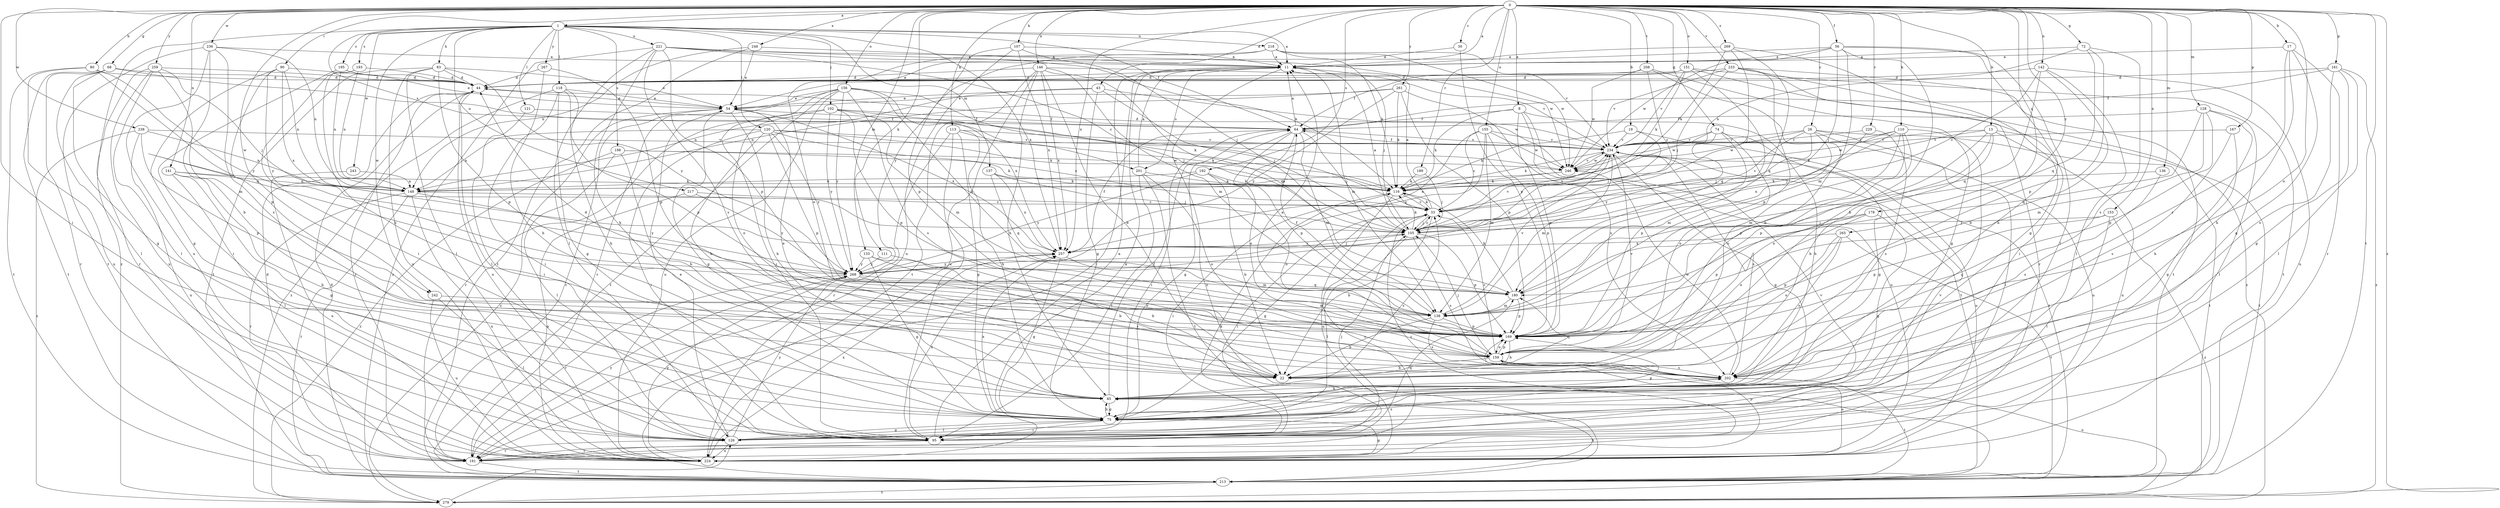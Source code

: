 strict digraph  {
0;
1;
8;
11;
13;
17;
19;
22;
26;
30;
33;
43;
44;
54;
56;
64;
68;
72;
74;
75;
80;
83;
85;
90;
95;
102;
105;
107;
110;
111;
113;
116;
118;
120;
121;
126;
128;
133;
136;
137;
138;
141;
142;
146;
148;
151;
153;
155;
156;
159;
161;
167;
169;
178;
180;
189;
191;
192;
193;
195;
198;
201;
202;
208;
213;
217;
218;
221;
224;
229;
233;
234;
236;
238;
242;
243;
246;
248;
257;
259;
261;
265;
267;
268;
269;
279;
0 -> 1  [label=a];
0 -> 8  [label=a];
0 -> 11  [label=a];
0 -> 13  [label=b];
0 -> 17  [label=b];
0 -> 19  [label=b];
0 -> 26  [label=c];
0 -> 30  [label=c];
0 -> 43  [label=d];
0 -> 56  [label=f];
0 -> 68  [label=g];
0 -> 72  [label=g];
0 -> 74  [label=g];
0 -> 80  [label=h];
0 -> 90  [label=i];
0 -> 95  [label=i];
0 -> 107  [label=k];
0 -> 110  [label=k];
0 -> 111  [label=k];
0 -> 113  [label=k];
0 -> 128  [label=m];
0 -> 133  [label=m];
0 -> 136  [label=m];
0 -> 141  [label=n];
0 -> 142  [label=n];
0 -> 146  [label=n];
0 -> 151  [label=o];
0 -> 153  [label=o];
0 -> 155  [label=o];
0 -> 156  [label=o];
0 -> 159  [label=o];
0 -> 161  [label=p];
0 -> 167  [label=p];
0 -> 178  [label=q];
0 -> 189  [label=r];
0 -> 192  [label=s];
0 -> 208  [label=t];
0 -> 213  [label=t];
0 -> 229  [label=v];
0 -> 233  [label=v];
0 -> 236  [label=w];
0 -> 238  [label=w];
0 -> 242  [label=w];
0 -> 248  [label=x];
0 -> 257  [label=x];
0 -> 259  [label=y];
0 -> 261  [label=y];
0 -> 265  [label=y];
0 -> 269  [label=z];
0 -> 279  [label=z];
1 -> 11  [label=a];
1 -> 64  [label=f];
1 -> 83  [label=h];
1 -> 102  [label=j];
1 -> 118  [label=l];
1 -> 120  [label=l];
1 -> 121  [label=l];
1 -> 137  [label=m];
1 -> 193  [label=s];
1 -> 195  [label=s];
1 -> 198  [label=s];
1 -> 201  [label=s];
1 -> 217  [label=u];
1 -> 218  [label=u];
1 -> 221  [label=u];
1 -> 242  [label=w];
1 -> 243  [label=w];
1 -> 257  [label=x];
1 -> 267  [label=y];
1 -> 279  [label=z];
8 -> 64  [label=f];
8 -> 85  [label=h];
8 -> 116  [label=k];
8 -> 169  [label=p];
8 -> 213  [label=t];
8 -> 224  [label=u];
11 -> 44  [label=d];
11 -> 105  [label=j];
11 -> 138  [label=m];
11 -> 191  [label=r];
11 -> 201  [label=s];
11 -> 279  [label=z];
13 -> 22  [label=b];
13 -> 116  [label=k];
13 -> 159  [label=o];
13 -> 169  [label=p];
13 -> 213  [label=t];
13 -> 224  [label=u];
13 -> 234  [label=v];
17 -> 11  [label=a];
17 -> 75  [label=g];
17 -> 85  [label=h];
17 -> 191  [label=r];
17 -> 202  [label=s];
19 -> 105  [label=j];
19 -> 116  [label=k];
19 -> 213  [label=t];
19 -> 234  [label=v];
22 -> 54  [label=e];
22 -> 180  [label=q];
26 -> 33  [label=c];
26 -> 95  [label=i];
26 -> 105  [label=j];
26 -> 138  [label=m];
26 -> 213  [label=t];
26 -> 224  [label=u];
26 -> 234  [label=v];
26 -> 246  [label=w];
30 -> 11  [label=a];
30 -> 169  [label=p];
33 -> 11  [label=a];
33 -> 22  [label=b];
33 -> 75  [label=g];
33 -> 95  [label=i];
33 -> 105  [label=j];
33 -> 116  [label=k];
33 -> 234  [label=v];
43 -> 54  [label=e];
43 -> 75  [label=g];
43 -> 105  [label=j];
43 -> 148  [label=n];
43 -> 246  [label=w];
44 -> 54  [label=e];
44 -> 126  [label=l];
44 -> 191  [label=r];
44 -> 224  [label=u];
54 -> 64  [label=f];
54 -> 75  [label=g];
54 -> 85  [label=h];
54 -> 191  [label=r];
54 -> 257  [label=x];
54 -> 279  [label=z];
56 -> 11  [label=a];
56 -> 22  [label=b];
56 -> 54  [label=e];
56 -> 85  [label=h];
56 -> 105  [label=j];
56 -> 126  [label=l];
56 -> 138  [label=m];
56 -> 246  [label=w];
64 -> 11  [label=a];
64 -> 75  [label=g];
64 -> 95  [label=i];
64 -> 105  [label=j];
64 -> 138  [label=m];
64 -> 159  [label=o];
64 -> 169  [label=p];
64 -> 234  [label=v];
68 -> 44  [label=d];
68 -> 75  [label=g];
68 -> 126  [label=l];
68 -> 191  [label=r];
68 -> 213  [label=t];
68 -> 246  [label=w];
72 -> 11  [label=a];
72 -> 148  [label=n];
72 -> 169  [label=p];
72 -> 180  [label=q];
72 -> 202  [label=s];
74 -> 75  [label=g];
74 -> 159  [label=o];
74 -> 169  [label=p];
74 -> 234  [label=v];
74 -> 246  [label=w];
74 -> 268  [label=y];
75 -> 85  [label=h];
75 -> 95  [label=i];
75 -> 126  [label=l];
75 -> 169  [label=p];
75 -> 257  [label=x];
80 -> 44  [label=d];
80 -> 180  [label=q];
80 -> 213  [label=t];
80 -> 224  [label=u];
80 -> 268  [label=y];
83 -> 44  [label=d];
83 -> 54  [label=e];
83 -> 126  [label=l];
83 -> 169  [label=p];
83 -> 213  [label=t];
83 -> 224  [label=u];
83 -> 268  [label=y];
85 -> 33  [label=c];
85 -> 64  [label=f];
85 -> 75  [label=g];
90 -> 44  [label=d];
90 -> 75  [label=g];
90 -> 148  [label=n];
90 -> 169  [label=p];
90 -> 257  [label=x];
90 -> 268  [label=y];
95 -> 11  [label=a];
95 -> 105  [label=j];
95 -> 180  [label=q];
95 -> 191  [label=r];
95 -> 234  [label=v];
95 -> 257  [label=x];
102 -> 64  [label=f];
102 -> 116  [label=k];
102 -> 138  [label=m];
102 -> 159  [label=o];
102 -> 169  [label=p];
102 -> 191  [label=r];
102 -> 268  [label=y];
105 -> 11  [label=a];
105 -> 33  [label=c];
105 -> 116  [label=k];
105 -> 126  [label=l];
105 -> 169  [label=p];
105 -> 202  [label=s];
105 -> 234  [label=v];
105 -> 257  [label=x];
107 -> 11  [label=a];
107 -> 105  [label=j];
107 -> 224  [label=u];
107 -> 257  [label=x];
107 -> 268  [label=y];
110 -> 75  [label=g];
110 -> 138  [label=m];
110 -> 159  [label=o];
110 -> 169  [label=p];
110 -> 234  [label=v];
110 -> 246  [label=w];
110 -> 257  [label=x];
111 -> 22  [label=b];
111 -> 268  [label=y];
113 -> 75  [label=g];
113 -> 85  [label=h];
113 -> 95  [label=i];
113 -> 116  [label=k];
113 -> 191  [label=r];
113 -> 234  [label=v];
116 -> 33  [label=c];
116 -> 95  [label=i];
116 -> 224  [label=u];
118 -> 54  [label=e];
118 -> 75  [label=g];
118 -> 85  [label=h];
118 -> 95  [label=i];
118 -> 169  [label=p];
118 -> 279  [label=z];
120 -> 22  [label=b];
120 -> 33  [label=c];
120 -> 95  [label=i];
120 -> 116  [label=k];
120 -> 148  [label=n];
120 -> 169  [label=p];
120 -> 234  [label=v];
120 -> 268  [label=y];
121 -> 64  [label=f];
121 -> 95  [label=i];
126 -> 54  [label=e];
126 -> 75  [label=g];
126 -> 191  [label=r];
126 -> 202  [label=s];
126 -> 224  [label=u];
126 -> 234  [label=v];
126 -> 268  [label=y];
128 -> 64  [label=f];
128 -> 85  [label=h];
128 -> 126  [label=l];
128 -> 138  [label=m];
128 -> 169  [label=p];
128 -> 180  [label=q];
133 -> 22  [label=b];
133 -> 75  [label=g];
133 -> 159  [label=o];
133 -> 268  [label=y];
136 -> 116  [label=k];
136 -> 202  [label=s];
137 -> 105  [label=j];
137 -> 116  [label=k];
137 -> 180  [label=q];
137 -> 257  [label=x];
138 -> 22  [label=b];
138 -> 64  [label=f];
138 -> 169  [label=p];
138 -> 202  [label=s];
138 -> 234  [label=v];
141 -> 75  [label=g];
141 -> 85  [label=h];
141 -> 116  [label=k];
141 -> 126  [label=l];
141 -> 148  [label=n];
142 -> 22  [label=b];
142 -> 33  [label=c];
142 -> 44  [label=d];
142 -> 126  [label=l];
142 -> 180  [label=q];
142 -> 224  [label=u];
146 -> 22  [label=b];
146 -> 44  [label=d];
146 -> 85  [label=h];
146 -> 138  [label=m];
146 -> 180  [label=q];
146 -> 213  [label=t];
146 -> 224  [label=u];
146 -> 234  [label=v];
146 -> 257  [label=x];
148 -> 33  [label=c];
148 -> 191  [label=r];
148 -> 213  [label=t];
148 -> 224  [label=u];
148 -> 268  [label=y];
151 -> 44  [label=d];
151 -> 64  [label=f];
151 -> 95  [label=i];
151 -> 116  [label=k];
151 -> 180  [label=q];
151 -> 213  [label=t];
151 -> 234  [label=v];
153 -> 105  [label=j];
153 -> 126  [label=l];
153 -> 169  [label=p];
153 -> 279  [label=z];
155 -> 33  [label=c];
155 -> 138  [label=m];
155 -> 169  [label=p];
155 -> 234  [label=v];
155 -> 246  [label=w];
155 -> 257  [label=x];
155 -> 268  [label=y];
156 -> 54  [label=e];
156 -> 95  [label=i];
156 -> 105  [label=j];
156 -> 180  [label=q];
156 -> 191  [label=r];
156 -> 202  [label=s];
156 -> 213  [label=t];
156 -> 224  [label=u];
156 -> 257  [label=x];
156 -> 268  [label=y];
159 -> 11  [label=a];
159 -> 22  [label=b];
159 -> 33  [label=c];
159 -> 105  [label=j];
159 -> 169  [label=p];
159 -> 202  [label=s];
159 -> 234  [label=v];
161 -> 44  [label=d];
161 -> 64  [label=f];
161 -> 75  [label=g];
161 -> 126  [label=l];
161 -> 202  [label=s];
161 -> 279  [label=z];
167 -> 75  [label=g];
167 -> 202  [label=s];
167 -> 234  [label=v];
169 -> 22  [label=b];
169 -> 44  [label=d];
169 -> 159  [label=o];
178 -> 75  [label=g];
178 -> 105  [label=j];
178 -> 159  [label=o];
178 -> 169  [label=p];
180 -> 116  [label=k];
180 -> 138  [label=m];
180 -> 169  [label=p];
189 -> 105  [label=j];
189 -> 116  [label=k];
191 -> 33  [label=c];
191 -> 44  [label=d];
191 -> 116  [label=k];
191 -> 213  [label=t];
191 -> 268  [label=y];
192 -> 22  [label=b];
192 -> 116  [label=k];
192 -> 148  [label=n];
192 -> 159  [label=o];
192 -> 268  [label=y];
193 -> 22  [label=b];
193 -> 44  [label=d];
193 -> 95  [label=i];
193 -> 148  [label=n];
195 -> 44  [label=d];
195 -> 54  [label=e];
195 -> 95  [label=i];
195 -> 148  [label=n];
198 -> 22  [label=b];
198 -> 116  [label=k];
198 -> 126  [label=l];
198 -> 246  [label=w];
198 -> 279  [label=z];
201 -> 11  [label=a];
201 -> 95  [label=i];
201 -> 116  [label=k];
201 -> 159  [label=o];
201 -> 213  [label=t];
202 -> 85  [label=h];
202 -> 213  [label=t];
202 -> 246  [label=w];
208 -> 22  [label=b];
208 -> 33  [label=c];
208 -> 44  [label=d];
208 -> 75  [label=g];
208 -> 246  [label=w];
213 -> 44  [label=d];
213 -> 85  [label=h];
213 -> 279  [label=z];
217 -> 33  [label=c];
217 -> 224  [label=u];
217 -> 268  [label=y];
218 -> 11  [label=a];
218 -> 116  [label=k];
218 -> 159  [label=o];
218 -> 169  [label=p];
218 -> 234  [label=v];
218 -> 246  [label=w];
221 -> 11  [label=a];
221 -> 33  [label=c];
221 -> 85  [label=h];
221 -> 116  [label=k];
221 -> 126  [label=l];
221 -> 169  [label=p];
221 -> 202  [label=s];
221 -> 246  [label=w];
221 -> 279  [label=z];
224 -> 11  [label=a];
224 -> 33  [label=c];
224 -> 75  [label=g];
224 -> 159  [label=o];
224 -> 169  [label=p];
224 -> 257  [label=x];
224 -> 268  [label=y];
229 -> 105  [label=j];
229 -> 202  [label=s];
229 -> 234  [label=v];
233 -> 44  [label=d];
233 -> 105  [label=j];
233 -> 169  [label=p];
233 -> 191  [label=r];
233 -> 213  [label=t];
233 -> 234  [label=v];
233 -> 279  [label=z];
234 -> 44  [label=d];
234 -> 64  [label=f];
234 -> 75  [label=g];
234 -> 116  [label=k];
234 -> 138  [label=m];
234 -> 202  [label=s];
234 -> 224  [label=u];
234 -> 246  [label=w];
236 -> 11  [label=a];
236 -> 22  [label=b];
236 -> 148  [label=n];
236 -> 202  [label=s];
236 -> 213  [label=t];
236 -> 224  [label=u];
238 -> 148  [label=n];
238 -> 169  [label=p];
238 -> 224  [label=u];
238 -> 234  [label=v];
238 -> 279  [label=z];
242 -> 126  [label=l];
242 -> 138  [label=m];
242 -> 224  [label=u];
243 -> 148  [label=n];
243 -> 224  [label=u];
246 -> 116  [label=k];
246 -> 148  [label=n];
246 -> 234  [label=v];
248 -> 11  [label=a];
248 -> 54  [label=e];
248 -> 148  [label=n];
248 -> 213  [label=t];
257 -> 64  [label=f];
257 -> 75  [label=g];
257 -> 105  [label=j];
257 -> 138  [label=m];
257 -> 268  [label=y];
259 -> 44  [label=d];
259 -> 105  [label=j];
259 -> 126  [label=l];
259 -> 138  [label=m];
259 -> 191  [label=r];
259 -> 224  [label=u];
261 -> 54  [label=e];
261 -> 116  [label=k];
261 -> 148  [label=n];
261 -> 169  [label=p];
261 -> 202  [label=s];
261 -> 268  [label=y];
265 -> 159  [label=o];
265 -> 169  [label=p];
265 -> 202  [label=s];
265 -> 213  [label=t];
265 -> 257  [label=x];
267 -> 44  [label=d];
267 -> 85  [label=h];
267 -> 169  [label=p];
268 -> 180  [label=q];
268 -> 191  [label=r];
268 -> 202  [label=s];
269 -> 11  [label=a];
269 -> 75  [label=g];
269 -> 105  [label=j];
269 -> 116  [label=k];
269 -> 180  [label=q];
279 -> 126  [label=l];
279 -> 159  [label=o];
}
